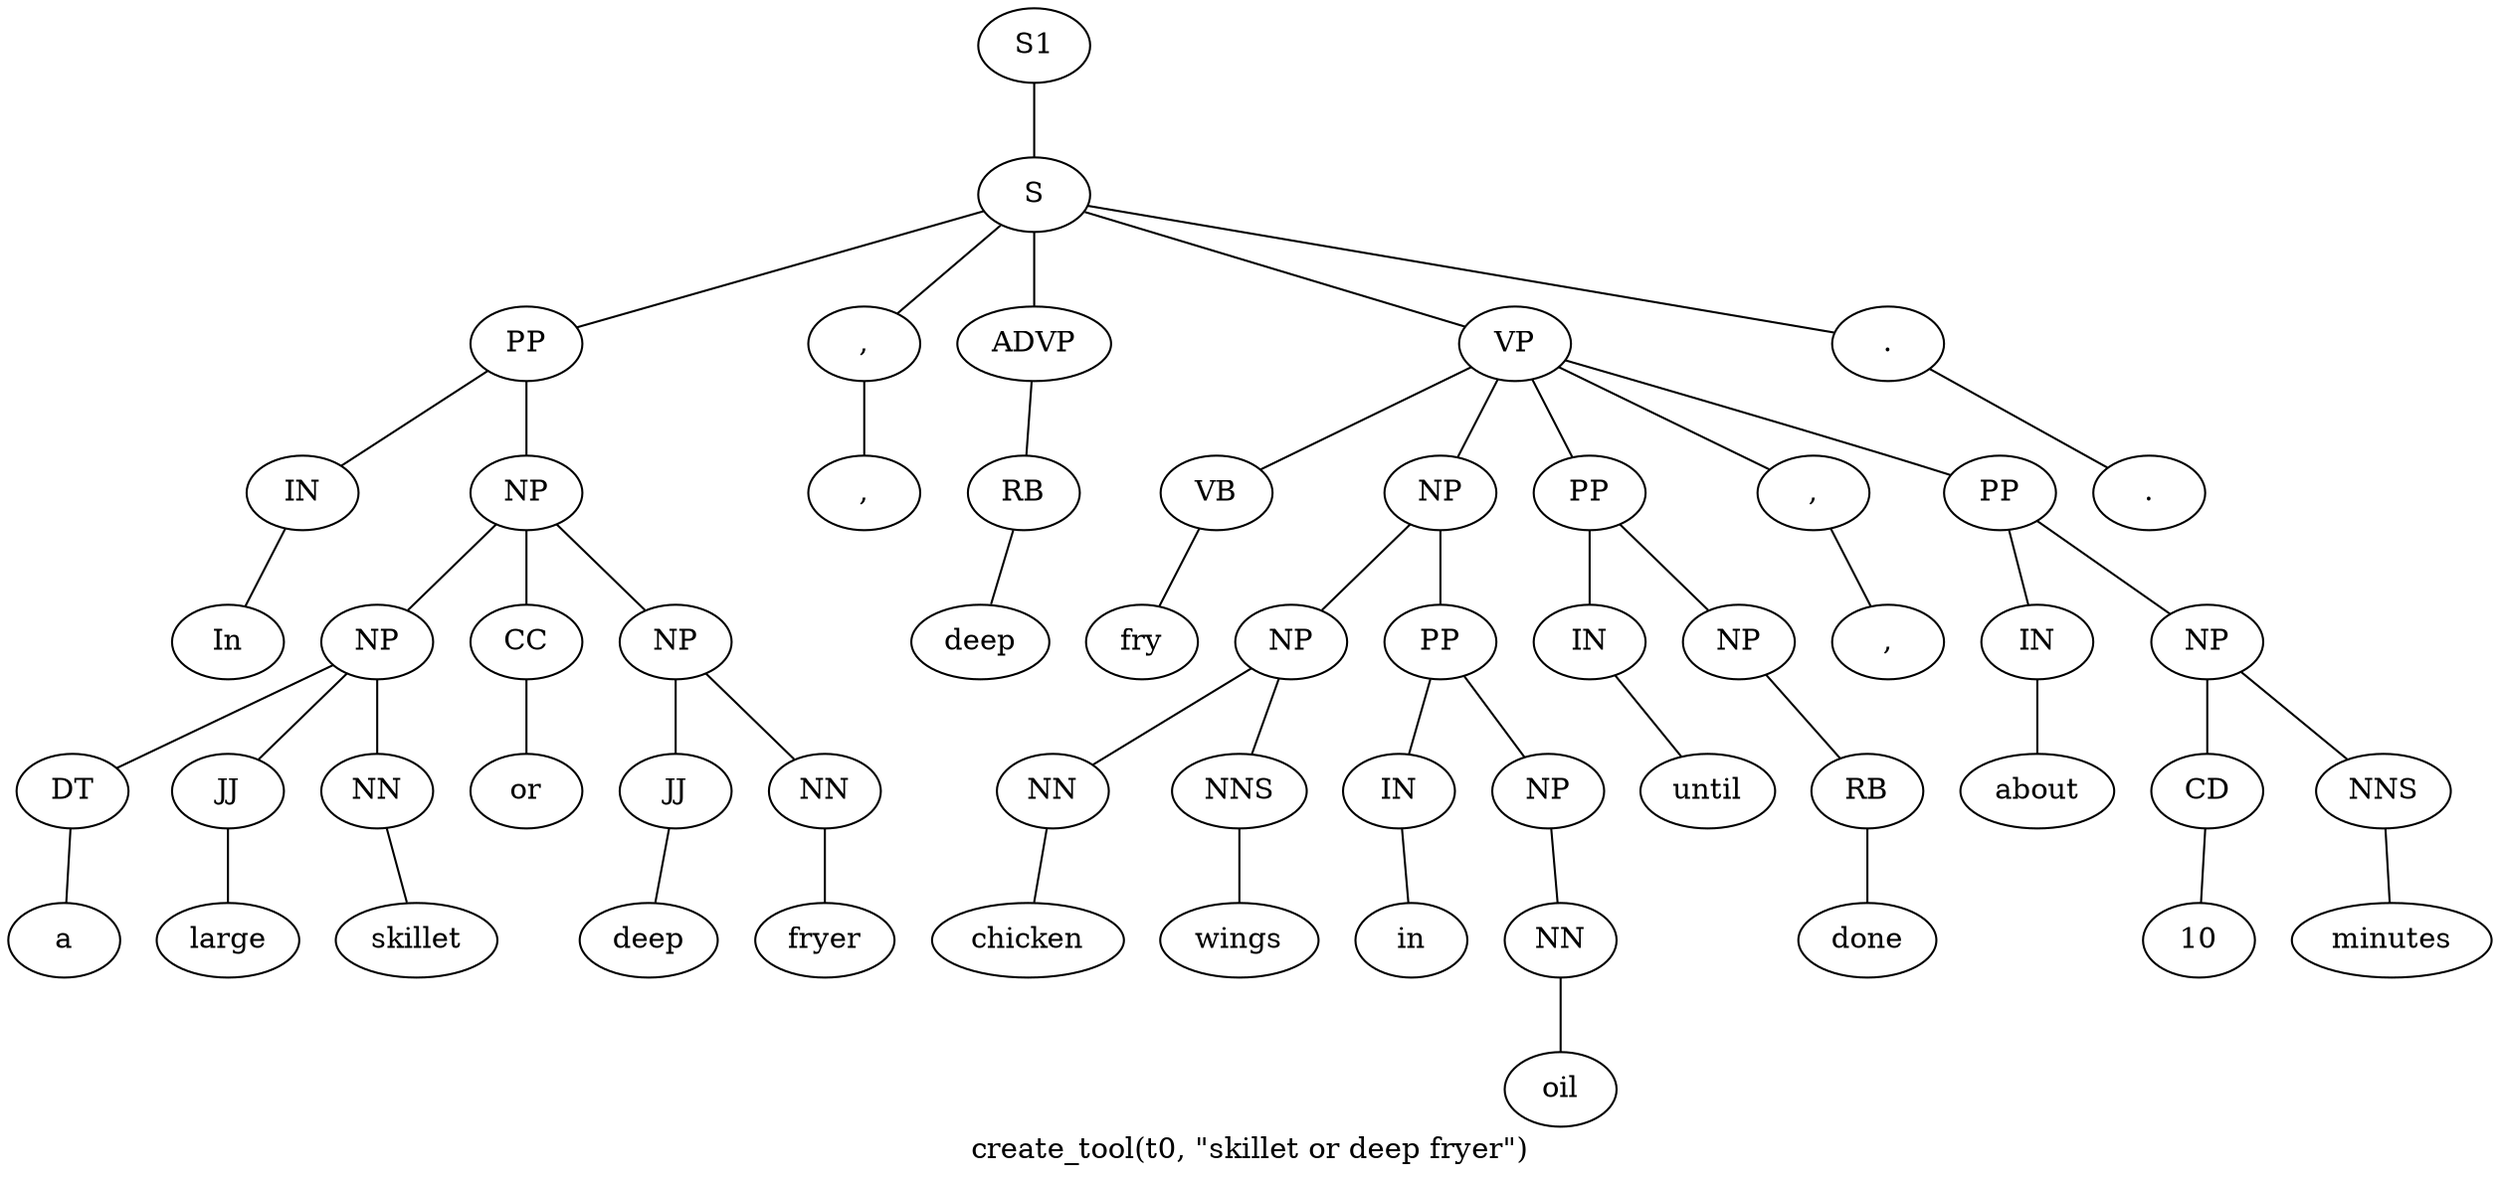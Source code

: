 graph SyntaxGraph {
	label = "create_tool(t0, \"skillet or deep fryer\")";
	Node0 [label="S1"];
	Node1 [label="S"];
	Node2 [label="PP"];
	Node3 [label="IN"];
	Node4 [label="In"];
	Node5 [label="NP"];
	Node6 [label="NP"];
	Node7 [label="DT"];
	Node8 [label="a"];
	Node9 [label="JJ"];
	Node10 [label="large"];
	Node11 [label="NN"];
	Node12 [label="skillet"];
	Node13 [label="CC"];
	Node14 [label="or"];
	Node15 [label="NP"];
	Node16 [label="JJ"];
	Node17 [label="deep"];
	Node18 [label="NN"];
	Node19 [label="fryer"];
	Node20 [label=","];
	Node21 [label=","];
	Node22 [label="ADVP"];
	Node23 [label="RB"];
	Node24 [label="deep"];
	Node25 [label="VP"];
	Node26 [label="VB"];
	Node27 [label="fry"];
	Node28 [label="NP"];
	Node29 [label="NP"];
	Node30 [label="NN"];
	Node31 [label="chicken"];
	Node32 [label="NNS"];
	Node33 [label="wings"];
	Node34 [label="PP"];
	Node35 [label="IN"];
	Node36 [label="in"];
	Node37 [label="NP"];
	Node38 [label="NN"];
	Node39 [label="oil"];
	Node40 [label="PP"];
	Node41 [label="IN"];
	Node42 [label="until"];
	Node43 [label="NP"];
	Node44 [label="RB"];
	Node45 [label="done"];
	Node46 [label=","];
	Node47 [label=","];
	Node48 [label="PP"];
	Node49 [label="IN"];
	Node50 [label="about"];
	Node51 [label="NP"];
	Node52 [label="CD"];
	Node53 [label="10"];
	Node54 [label="NNS"];
	Node55 [label="minutes"];
	Node56 [label="."];
	Node57 [label="."];

	Node0 -- Node1;
	Node1 -- Node2;
	Node1 -- Node20;
	Node1 -- Node22;
	Node1 -- Node25;
	Node1 -- Node56;
	Node2 -- Node3;
	Node2 -- Node5;
	Node3 -- Node4;
	Node5 -- Node6;
	Node5 -- Node13;
	Node5 -- Node15;
	Node6 -- Node7;
	Node6 -- Node9;
	Node6 -- Node11;
	Node7 -- Node8;
	Node9 -- Node10;
	Node11 -- Node12;
	Node13 -- Node14;
	Node15 -- Node16;
	Node15 -- Node18;
	Node16 -- Node17;
	Node18 -- Node19;
	Node20 -- Node21;
	Node22 -- Node23;
	Node23 -- Node24;
	Node25 -- Node26;
	Node25 -- Node28;
	Node25 -- Node40;
	Node25 -- Node46;
	Node25 -- Node48;
	Node26 -- Node27;
	Node28 -- Node29;
	Node28 -- Node34;
	Node29 -- Node30;
	Node29 -- Node32;
	Node30 -- Node31;
	Node32 -- Node33;
	Node34 -- Node35;
	Node34 -- Node37;
	Node35 -- Node36;
	Node37 -- Node38;
	Node38 -- Node39;
	Node40 -- Node41;
	Node40 -- Node43;
	Node41 -- Node42;
	Node43 -- Node44;
	Node44 -- Node45;
	Node46 -- Node47;
	Node48 -- Node49;
	Node48 -- Node51;
	Node49 -- Node50;
	Node51 -- Node52;
	Node51 -- Node54;
	Node52 -- Node53;
	Node54 -- Node55;
	Node56 -- Node57;
}